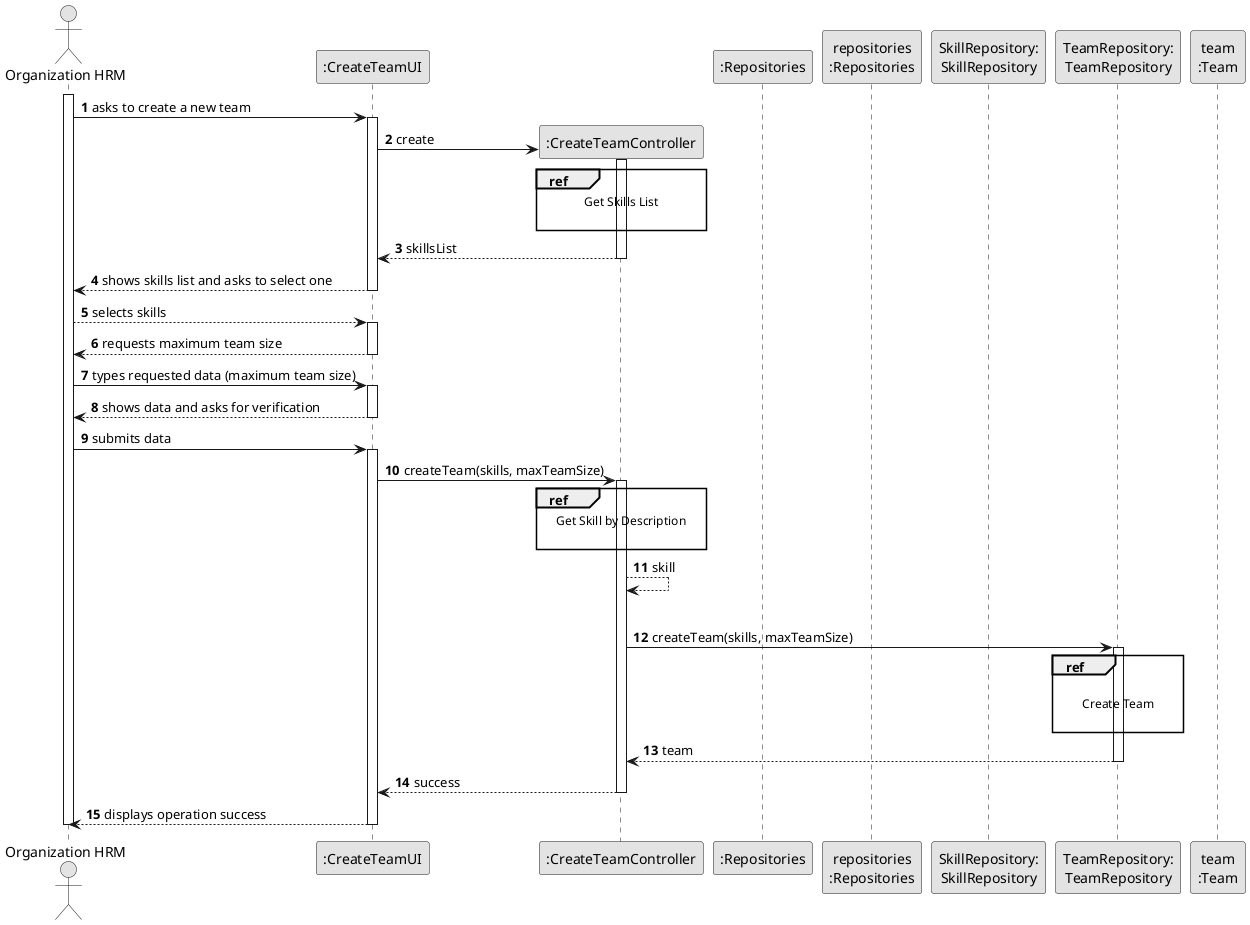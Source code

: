 @startuml
skinparam monochrome true
skinparam packageStyle rectangle
skinparam shadowing false

autonumber

'hide footbox
actor "Organization HRM" as ADM
participant ":CreateTeamUI" as UI
participant ":CreateTeamController" as CTRL
participant ":Repositories" as RepositorySingleton
participant "repositories\n:Repositories" as PLAT
participant "SkillRepository:\nSkillRepository" as SkillRepository
participant "TeamRepository:\nTeamRepository" as TeamRepository
participant "team\n:Team" as Team

activate ADM

    ADM -> UI : asks to create a new team
    activate UI

                UI -> CTRL** : create

                activate CTRL

                    ref over CTRL
                                Get Skills List

                            end ref

                    CTRL --> UI : skillsList
                deactivate CTRL

                UI --> ADM : shows skills list and asks to select one
            deactivate UI

        ADM --> UI : selects skills
        activate UI

        UI --> ADM : requests maximum team size
    deactivate UI

    ADM -> UI : types requested data (maximum team size)
    activate UI

        UI --> ADM : shows data and asks for verification
    deactivate UI

    ADM -> UI : submits data
    activate UI

        UI -> CTRL : createTeam(skills, maxTeamSize)
        activate CTRL

            ref over CTRL
                        Get Skill by Description

                    end ref
                    CTRL --> CTRL : skill


            |||
                CTRL -> TeamRepository: createTeam(skills, maxTeamSize)
                activate TeamRepository

                ref over TeamRepository

                            Create Team

                        end ref

            TeamRepository --> CTRL: team
            deactivate TeamRepository

            CTRL --> UI : success
            deactivate CTRL
            UI --> ADM: displays operation success
    deactivate UI

deactivate ADM

@enduml